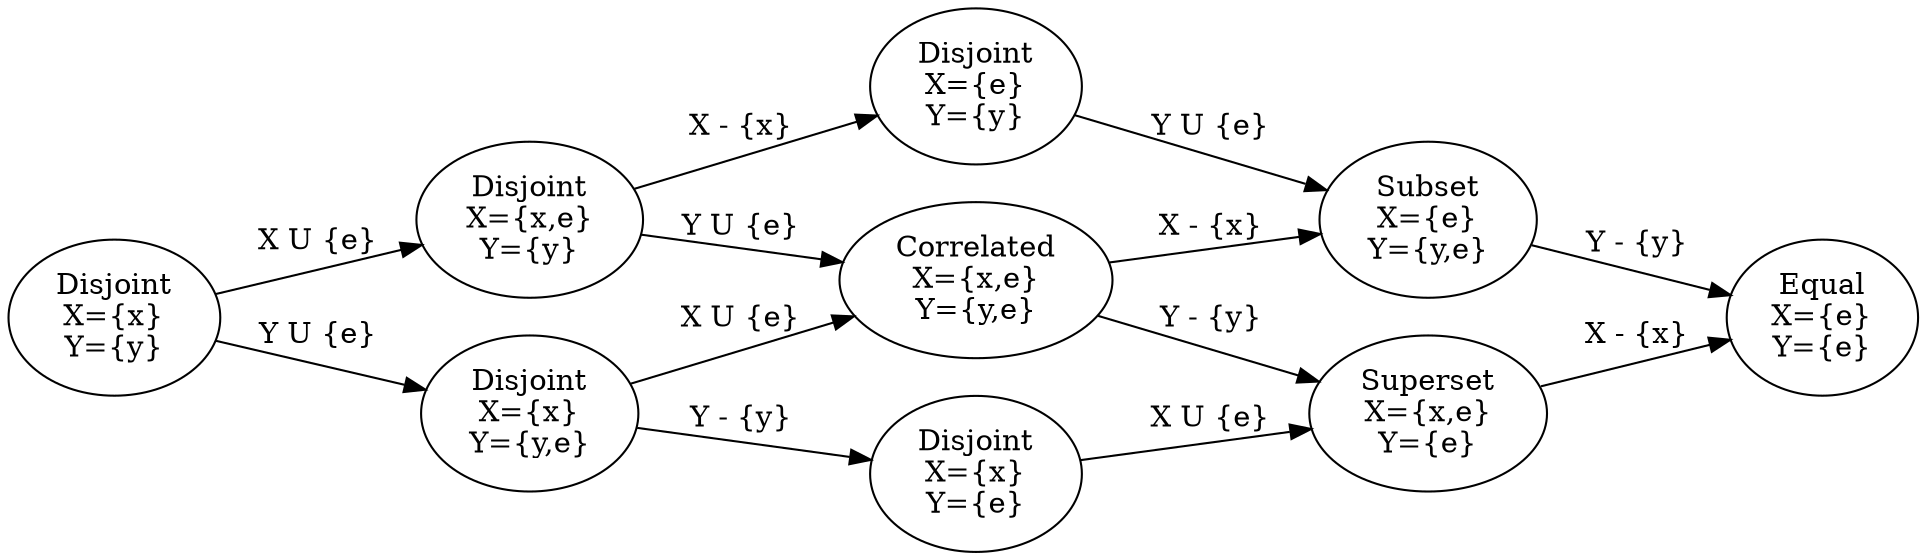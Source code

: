 digraph {
	rankdir="LR"
	disjuntas [ label="Disjoint\nX={x}\nY={y}" ]
	disjuntasXxe [ label="Disjoint\nX={x,e}\nY={y}" ]
	disjuntasYye [ label="Disjoint\nX={x}\nY={y,e}" ]
	disjuntasXe [ label="Disjoint\nX={e}\nY={y}" ]
	disjuntasYe [ label="Disjoint\nX={x}\nY={e}" ]
	disjuntas -> disjuntasXxe [ label="X U {e}"]
	disjuntas -> disjuntasYye [ label="Y U {e}"]
	disjuntasXxe -> disjuntasXe [ label="X - {x}" ]
	disjuntasYye -> disjuntasYe [ label="Y - {y}" ]
	correlacionadas [ label="Correlated\nX={x,e}\nY={y,e}" ]
	disjuntasXxe -> correlacionadas [ label="Y U {e}" ]
	disjuntasYye -> correlacionadas [ label="X U {e}" ]
	disjuntasXe -> subconjunto [ label="Y U {e}" ]
	disjuntasYe -> superconjunto [ label="X U {e}" ]
	superconjunto [ label="Superset\nX={x,e}\nY={e}" ]
	subconjunto [ label="Subset\nX={e}\nY={y,e}" ]
	correlacionadas -> superconjunto [ label="Y - {y}" ]
	correlacionadas -> subconjunto [ label="X - {x}" ]
	iguais [ label="Equal\nX={e}\nY={e}" ]
	superconjunto -> iguais [ label="X - {x}"]
	subconjunto -> iguais [ label="Y - {y}" ]
}

